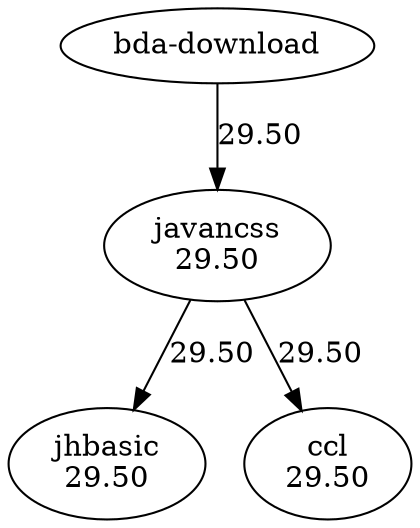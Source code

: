
/* * directed graph dot input file. * * generated by ivy report */
            digraph G {
   	 "ncicb-bda-download" [label="bda-download"];
     
   	    "javancss-javancss" [label="javancss\n29.50"];

   	    "javancss-jhbasic" [label="jhbasic\n29.50"];

   	    "javancss-ccl" [label="ccl\n29.50"];
"ncicb-bda-download" -> "javancss-javancss" [label="29.50"];
"javancss-javancss" -> "javancss-jhbasic" [label="29.50"];
"javancss-javancss" -> "javancss-ccl" [label="29.50"];
}